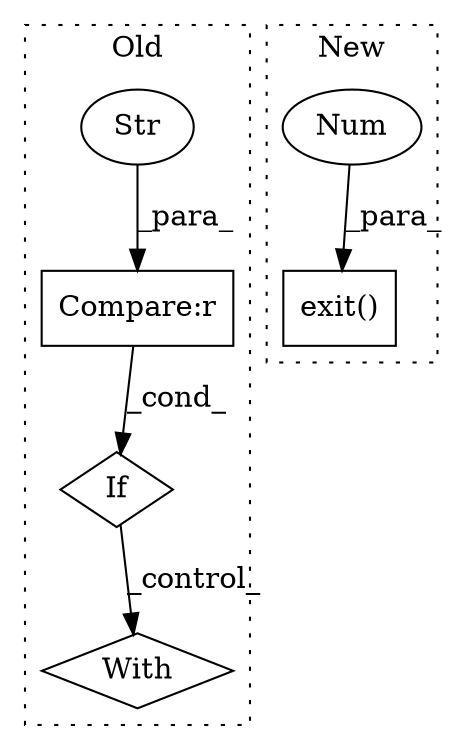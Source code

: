 digraph G {
subgraph cluster0 {
1 [label="With" a="39" s="2916,2922" l="5,14" shape="diamond"];
4 [label="If" a="96" s="2588" l="0" shape="diamond"];
5 [label="Compare:r" a="40" s="2588" l="23" shape="box"];
6 [label="Str" a="66" s="2596" l="15" shape="ellipse"];
label = "Old";
style="dotted";
}
subgraph cluster1 {
2 [label="exit()" a="75" s="1913,1923" l="9,1" shape="box"];
3 [label="Num" a="76" s="1922" l="1" shape="ellipse"];
label = "New";
style="dotted";
}
3 -> 2 [label="_para_"];
4 -> 1 [label="_control_"];
5 -> 4 [label="_cond_"];
6 -> 5 [label="_para_"];
}